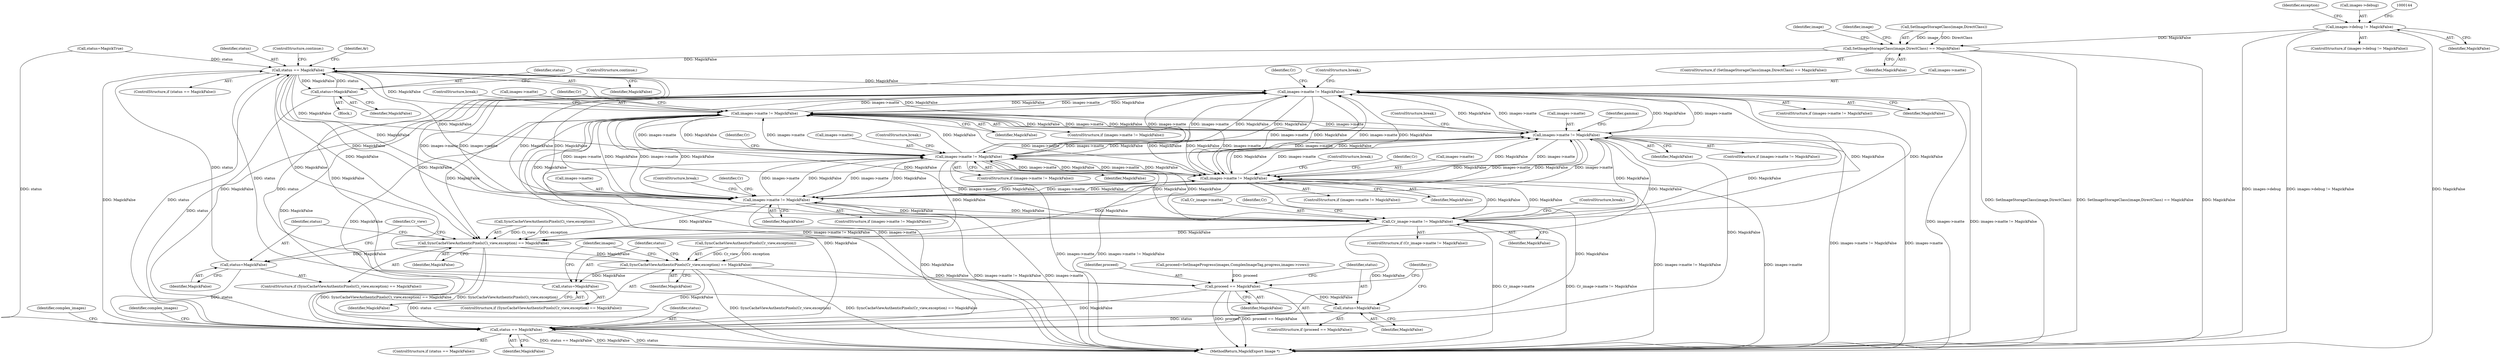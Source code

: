 digraph "0_ImageMagick6_19651f3db63fa1511ed83a348c4c82fa553f8d01_0@pointer" {
"1000138" [label="(Call,images->debug != MagickFalse)"];
"1000207" [label="(Call,SetImageStorageClass(image,DirectClass) == MagickFalse)"];
"1000394" [label="(Call,status == MagickFalse)"];
"1000501" [label="(Call,status=MagickFalse)"];
"1001725" [label="(Call,status == MagickFalse)"];
"1000591" [label="(Call,images->matte != MagickFalse)"];
"1000669" [label="(Call,images->matte != MagickFalse)"];
"1000913" [label="(Call,images->matte != MagickFalse)"];
"1001128" [label="(Call,images->matte != MagickFalse)"];
"1001333" [label="(Call,images->matte != MagickFalse)"];
"1001501" [label="(Call,images->matte != MagickFalse)"];
"1001613" [label="(Call,Cr_image->matte != MagickFalse)"];
"1001655" [label="(Call,SyncCacheViewAuthenticPixels(Ci_view,exception) == MagickFalse)"];
"1001660" [label="(Call,status=MagickFalse)"];
"1001664" [label="(Call,SyncCacheViewAuthenticPixels(Cr_view,exception) == MagickFalse)"];
"1001669" [label="(Call,status=MagickFalse)"];
"1001694" [label="(Call,proceed == MagickFalse)"];
"1001697" [label="(Call,status=MagickFalse)"];
"1000396" [label="(Identifier,MagickFalse)"];
"1000668" [label="(ControlStructure,if (images->matte != MagickFalse))"];
"1000500" [label="(Block,)"];
"1001656" [label="(Call,SyncCacheViewAuthenticPixels(Ci_view,exception))"];
"1000914" [label="(Call,images->matte)"];
"1000142" [label="(Identifier,MagickFalse)"];
"1001612" [label="(ControlStructure,if (Cr_image->matte != MagickFalse))"];
"1000591" [label="(Call,images->matte != MagickFalse)"];
"1001693" [label="(ControlStructure,if (proceed == MagickFalse))"];
"1001332" [label="(ControlStructure,if (images->matte != MagickFalse))"];
"1001614" [label="(Call,Cr_image->matte)"];
"1000370" [label="(Call,status=MagickTrue)"];
"1001659" [label="(Identifier,MagickFalse)"];
"1001694" [label="(Call,proceed == MagickFalse)"];
"1001684" [label="(Call,proceed=SetImageProgress(images,ComplexImageTag,progress,images->rows))"];
"1001621" [label="(Identifier,Cr)"];
"1000394" [label="(Call,status == MagickFalse)"];
"1001502" [label="(Call,images->matte)"];
"1001666" [label="(Identifier,Cr_view)"];
"1001669" [label="(Call,status=MagickFalse)"];
"1001671" [label="(Identifier,MagickFalse)"];
"1001617" [label="(Identifier,MagickFalse)"];
"1001727" [label="(Identifier,MagickFalse)"];
"1001724" [label="(ControlStructure,if (status == MagickFalse))"];
"1000690" [label="(ControlStructure,break;)"];
"1000393" [label="(ControlStructure,if (status == MagickFalse))"];
"1000920" [label="(Identifier,gamma)"];
"1001654" [label="(ControlStructure,if (SyncCacheViewAuthenticPixels(Ci_view,exception) == MagickFalse))"];
"1001337" [label="(Identifier,MagickFalse)"];
"1001729" [label="(Identifier,complex_images)"];
"1000502" [label="(Identifier,status)"];
"1001661" [label="(Identifier,status)"];
"1001698" [label="(Identifier,status)"];
"1001655" [label="(Call,SyncCacheViewAuthenticPixels(Ci_view,exception) == MagickFalse)"];
"1000669" [label="(Call,images->matte != MagickFalse)"];
"1001389" [label="(ControlStructure,break;)"];
"1000673" [label="(Identifier,MagickFalse)"];
"1001695" [label="(Identifier,proceed)"];
"1000670" [label="(Call,images->matte)"];
"1000913" [label="(Call,images->matte != MagickFalse)"];
"1001543" [label="(ControlStructure,break;)"];
"1001333" [label="(Call,images->matte != MagickFalse)"];
"1001500" [label="(ControlStructure,if (images->matte != MagickFalse))"];
"1000207" [label="(Call,SetImageStorageClass(image,DirectClass) == MagickFalse)"];
"1001662" [label="(Identifier,MagickFalse)"];
"1001129" [label="(Call,images->matte)"];
"1000214" [label="(Identifier,image)"];
"1000137" [label="(ControlStructure,if (images->debug != MagickFalse))"];
"1001127" [label="(ControlStructure,if (images->matte != MagickFalse))"];
"1001725" [label="(Call,status == MagickFalse)"];
"1001509" [label="(Identifier,Cr)"];
"1001179" [label="(ControlStructure,break;)"];
"1001641" [label="(ControlStructure,break;)"];
"1000501" [label="(Call,status=MagickFalse)"];
"1000503" [label="(Identifier,MagickFalse)"];
"1001660" [label="(Call,status=MagickFalse)"];
"1000154" [label="(Identifier,exception)"];
"1000138" [label="(Call,images->debug != MagickFalse)"];
"1000993" [label="(ControlStructure,break;)"];
"1001675" [label="(Identifier,images)"];
"1000504" [label="(ControlStructure,continue;)"];
"1001670" [label="(Identifier,status)"];
"1000395" [label="(Identifier,status)"];
"1001132" [label="(Identifier,MagickFalse)"];
"1000619" [label="(ControlStructure,break;)"];
"1001664" [label="(Call,SyncCacheViewAuthenticPixels(Cr_view,exception) == MagickFalse)"];
"1001501" [label="(Call,images->matte != MagickFalse)"];
"1000206" [label="(ControlStructure,if (SetImageStorageClass(image,DirectClass) == MagickFalse))"];
"1000397" [label="(ControlStructure,continue;)"];
"1001696" [label="(Identifier,MagickFalse)"];
"1001699" [label="(Identifier,MagickFalse)"];
"1000211" [label="(Identifier,MagickFalse)"];
"1001697" [label="(Call,status=MagickFalse)"];
"1001505" [label="(Identifier,MagickFalse)"];
"1001726" [label="(Identifier,status)"];
"1001613" [label="(Call,Cr_image->matte != MagickFalse)"];
"1001136" [label="(Identifier,Cr)"];
"1001128" [label="(Call,images->matte != MagickFalse)"];
"1000590" [label="(ControlStructure,if (images->matte != MagickFalse))"];
"1000399" [label="(Identifier,Ar)"];
"1000595" [label="(Identifier,MagickFalse)"];
"1000912" [label="(ControlStructure,if (images->matte != MagickFalse))"];
"1001733" [label="(Identifier,complex_images)"];
"1001665" [label="(Call,SyncCacheViewAuthenticPixels(Cr_view,exception))"];
"1001341" [label="(Identifier,Cr)"];
"1001663" [label="(ControlStructure,if (SyncCacheViewAuthenticPixels(Cr_view,exception) == MagickFalse))"];
"1001334" [label="(Call,images->matte)"];
"1000221" [label="(Identifier,image)"];
"1000917" [label="(Identifier,MagickFalse)"];
"1000139" [label="(Call,images->debug)"];
"1000677" [label="(Identifier,Cr)"];
"1001668" [label="(Identifier,MagickFalse)"];
"1000592" [label="(Call,images->matte)"];
"1000388" [label="(Identifier,y)"];
"1000599" [label="(Identifier,Cr)"];
"1001734" [label="(MethodReturn,MagickExport Image *)"];
"1000208" [label="(Call,SetImageStorageClass(image,DirectClass))"];
"1000138" -> "1000137"  [label="AST: "];
"1000138" -> "1000142"  [label="CFG: "];
"1000139" -> "1000138"  [label="AST: "];
"1000142" -> "1000138"  [label="AST: "];
"1000144" -> "1000138"  [label="CFG: "];
"1000154" -> "1000138"  [label="CFG: "];
"1000138" -> "1001734"  [label="DDG: MagickFalse"];
"1000138" -> "1001734"  [label="DDG: images->debug"];
"1000138" -> "1001734"  [label="DDG: images->debug != MagickFalse"];
"1000138" -> "1000207"  [label="DDG: MagickFalse"];
"1000207" -> "1000206"  [label="AST: "];
"1000207" -> "1000211"  [label="CFG: "];
"1000208" -> "1000207"  [label="AST: "];
"1000211" -> "1000207"  [label="AST: "];
"1000214" -> "1000207"  [label="CFG: "];
"1000221" -> "1000207"  [label="CFG: "];
"1000207" -> "1001734"  [label="DDG: SetImageStorageClass(image,DirectClass)"];
"1000207" -> "1001734"  [label="DDG: SetImageStorageClass(image,DirectClass) == MagickFalse"];
"1000207" -> "1001734"  [label="DDG: MagickFalse"];
"1000208" -> "1000207"  [label="DDG: image"];
"1000208" -> "1000207"  [label="DDG: DirectClass"];
"1000207" -> "1000394"  [label="DDG: MagickFalse"];
"1000207" -> "1001725"  [label="DDG: MagickFalse"];
"1000394" -> "1000393"  [label="AST: "];
"1000394" -> "1000396"  [label="CFG: "];
"1000395" -> "1000394"  [label="AST: "];
"1000396" -> "1000394"  [label="AST: "];
"1000397" -> "1000394"  [label="CFG: "];
"1000399" -> "1000394"  [label="CFG: "];
"1000501" -> "1000394"  [label="DDG: status"];
"1001660" -> "1000394"  [label="DDG: status"];
"1001669" -> "1000394"  [label="DDG: status"];
"1001697" -> "1000394"  [label="DDG: status"];
"1000370" -> "1000394"  [label="DDG: status"];
"1001664" -> "1000394"  [label="DDG: MagickFalse"];
"1001694" -> "1000394"  [label="DDG: MagickFalse"];
"1000394" -> "1000501"  [label="DDG: MagickFalse"];
"1000394" -> "1000591"  [label="DDG: MagickFalse"];
"1000394" -> "1000669"  [label="DDG: MagickFalse"];
"1000394" -> "1000913"  [label="DDG: MagickFalse"];
"1000394" -> "1001128"  [label="DDG: MagickFalse"];
"1000394" -> "1001333"  [label="DDG: MagickFalse"];
"1000394" -> "1001501"  [label="DDG: MagickFalse"];
"1000394" -> "1001613"  [label="DDG: MagickFalse"];
"1000394" -> "1001655"  [label="DDG: MagickFalse"];
"1000394" -> "1001725"  [label="DDG: status"];
"1000394" -> "1001725"  [label="DDG: MagickFalse"];
"1000501" -> "1000500"  [label="AST: "];
"1000501" -> "1000503"  [label="CFG: "];
"1000502" -> "1000501"  [label="AST: "];
"1000503" -> "1000501"  [label="AST: "];
"1000504" -> "1000501"  [label="CFG: "];
"1000501" -> "1001725"  [label="DDG: status"];
"1001725" -> "1001724"  [label="AST: "];
"1001725" -> "1001727"  [label="CFG: "];
"1001726" -> "1001725"  [label="AST: "];
"1001727" -> "1001725"  [label="AST: "];
"1001729" -> "1001725"  [label="CFG: "];
"1001733" -> "1001725"  [label="CFG: "];
"1001725" -> "1001734"  [label="DDG: status"];
"1001725" -> "1001734"  [label="DDG: status == MagickFalse"];
"1001725" -> "1001734"  [label="DDG: MagickFalse"];
"1001660" -> "1001725"  [label="DDG: status"];
"1001669" -> "1001725"  [label="DDG: status"];
"1001697" -> "1001725"  [label="DDG: status"];
"1000370" -> "1001725"  [label="DDG: status"];
"1001333" -> "1001725"  [label="DDG: MagickFalse"];
"1000591" -> "1001725"  [label="DDG: MagickFalse"];
"1001664" -> "1001725"  [label="DDG: MagickFalse"];
"1000669" -> "1001725"  [label="DDG: MagickFalse"];
"1000913" -> "1001725"  [label="DDG: MagickFalse"];
"1001694" -> "1001725"  [label="DDG: MagickFalse"];
"1001501" -> "1001725"  [label="DDG: MagickFalse"];
"1001613" -> "1001725"  [label="DDG: MagickFalse"];
"1001128" -> "1001725"  [label="DDG: MagickFalse"];
"1000591" -> "1000590"  [label="AST: "];
"1000591" -> "1000595"  [label="CFG: "];
"1000592" -> "1000591"  [label="AST: "];
"1000595" -> "1000591"  [label="AST: "];
"1000599" -> "1000591"  [label="CFG: "];
"1000619" -> "1000591"  [label="CFG: "];
"1000591" -> "1001734"  [label="DDG: images->matte"];
"1000591" -> "1001734"  [label="DDG: images->matte != MagickFalse"];
"1001128" -> "1000591"  [label="DDG: images->matte"];
"1001128" -> "1000591"  [label="DDG: MagickFalse"];
"1001501" -> "1000591"  [label="DDG: images->matte"];
"1001501" -> "1000591"  [label="DDG: MagickFalse"];
"1000669" -> "1000591"  [label="DDG: images->matte"];
"1000669" -> "1000591"  [label="DDG: MagickFalse"];
"1000913" -> "1000591"  [label="DDG: images->matte"];
"1000913" -> "1000591"  [label="DDG: MagickFalse"];
"1001333" -> "1000591"  [label="DDG: images->matte"];
"1001333" -> "1000591"  [label="DDG: MagickFalse"];
"1001613" -> "1000591"  [label="DDG: MagickFalse"];
"1000591" -> "1000669"  [label="DDG: images->matte"];
"1000591" -> "1000669"  [label="DDG: MagickFalse"];
"1000591" -> "1000913"  [label="DDG: images->matte"];
"1000591" -> "1000913"  [label="DDG: MagickFalse"];
"1000591" -> "1001128"  [label="DDG: images->matte"];
"1000591" -> "1001128"  [label="DDG: MagickFalse"];
"1000591" -> "1001333"  [label="DDG: images->matte"];
"1000591" -> "1001333"  [label="DDG: MagickFalse"];
"1000591" -> "1001501"  [label="DDG: images->matte"];
"1000591" -> "1001501"  [label="DDG: MagickFalse"];
"1000591" -> "1001613"  [label="DDG: MagickFalse"];
"1000591" -> "1001655"  [label="DDG: MagickFalse"];
"1000669" -> "1000668"  [label="AST: "];
"1000669" -> "1000673"  [label="CFG: "];
"1000670" -> "1000669"  [label="AST: "];
"1000673" -> "1000669"  [label="AST: "];
"1000677" -> "1000669"  [label="CFG: "];
"1000690" -> "1000669"  [label="CFG: "];
"1000669" -> "1001734"  [label="DDG: images->matte"];
"1000669" -> "1001734"  [label="DDG: images->matte != MagickFalse"];
"1001128" -> "1000669"  [label="DDG: images->matte"];
"1001128" -> "1000669"  [label="DDG: MagickFalse"];
"1001501" -> "1000669"  [label="DDG: images->matte"];
"1001501" -> "1000669"  [label="DDG: MagickFalse"];
"1000913" -> "1000669"  [label="DDG: images->matte"];
"1000913" -> "1000669"  [label="DDG: MagickFalse"];
"1001333" -> "1000669"  [label="DDG: images->matte"];
"1001333" -> "1000669"  [label="DDG: MagickFalse"];
"1001613" -> "1000669"  [label="DDG: MagickFalse"];
"1000669" -> "1000913"  [label="DDG: images->matte"];
"1000669" -> "1000913"  [label="DDG: MagickFalse"];
"1000669" -> "1001128"  [label="DDG: images->matte"];
"1000669" -> "1001128"  [label="DDG: MagickFalse"];
"1000669" -> "1001333"  [label="DDG: images->matte"];
"1000669" -> "1001333"  [label="DDG: MagickFalse"];
"1000669" -> "1001501"  [label="DDG: images->matte"];
"1000669" -> "1001501"  [label="DDG: MagickFalse"];
"1000669" -> "1001613"  [label="DDG: MagickFalse"];
"1000669" -> "1001655"  [label="DDG: MagickFalse"];
"1000913" -> "1000912"  [label="AST: "];
"1000913" -> "1000917"  [label="CFG: "];
"1000914" -> "1000913"  [label="AST: "];
"1000917" -> "1000913"  [label="AST: "];
"1000920" -> "1000913"  [label="CFG: "];
"1000993" -> "1000913"  [label="CFG: "];
"1000913" -> "1001734"  [label="DDG: images->matte"];
"1000913" -> "1001734"  [label="DDG: images->matte != MagickFalse"];
"1001128" -> "1000913"  [label="DDG: images->matte"];
"1001128" -> "1000913"  [label="DDG: MagickFalse"];
"1001501" -> "1000913"  [label="DDG: images->matte"];
"1001501" -> "1000913"  [label="DDG: MagickFalse"];
"1001333" -> "1000913"  [label="DDG: images->matte"];
"1001333" -> "1000913"  [label="DDG: MagickFalse"];
"1001613" -> "1000913"  [label="DDG: MagickFalse"];
"1000913" -> "1001128"  [label="DDG: images->matte"];
"1000913" -> "1001128"  [label="DDG: MagickFalse"];
"1000913" -> "1001333"  [label="DDG: images->matte"];
"1000913" -> "1001333"  [label="DDG: MagickFalse"];
"1000913" -> "1001501"  [label="DDG: images->matte"];
"1000913" -> "1001501"  [label="DDG: MagickFalse"];
"1000913" -> "1001613"  [label="DDG: MagickFalse"];
"1000913" -> "1001655"  [label="DDG: MagickFalse"];
"1001128" -> "1001127"  [label="AST: "];
"1001128" -> "1001132"  [label="CFG: "];
"1001129" -> "1001128"  [label="AST: "];
"1001132" -> "1001128"  [label="AST: "];
"1001136" -> "1001128"  [label="CFG: "];
"1001179" -> "1001128"  [label="CFG: "];
"1001128" -> "1001734"  [label="DDG: images->matte"];
"1001128" -> "1001734"  [label="DDG: images->matte != MagickFalse"];
"1001501" -> "1001128"  [label="DDG: images->matte"];
"1001501" -> "1001128"  [label="DDG: MagickFalse"];
"1001333" -> "1001128"  [label="DDG: images->matte"];
"1001333" -> "1001128"  [label="DDG: MagickFalse"];
"1001613" -> "1001128"  [label="DDG: MagickFalse"];
"1001128" -> "1001333"  [label="DDG: images->matte"];
"1001128" -> "1001333"  [label="DDG: MagickFalse"];
"1001128" -> "1001501"  [label="DDG: images->matte"];
"1001128" -> "1001501"  [label="DDG: MagickFalse"];
"1001128" -> "1001613"  [label="DDG: MagickFalse"];
"1001128" -> "1001655"  [label="DDG: MagickFalse"];
"1001333" -> "1001332"  [label="AST: "];
"1001333" -> "1001337"  [label="CFG: "];
"1001334" -> "1001333"  [label="AST: "];
"1001337" -> "1001333"  [label="AST: "];
"1001341" -> "1001333"  [label="CFG: "];
"1001389" -> "1001333"  [label="CFG: "];
"1001333" -> "1001734"  [label="DDG: images->matte != MagickFalse"];
"1001333" -> "1001734"  [label="DDG: images->matte"];
"1001501" -> "1001333"  [label="DDG: images->matte"];
"1001501" -> "1001333"  [label="DDG: MagickFalse"];
"1001613" -> "1001333"  [label="DDG: MagickFalse"];
"1001333" -> "1001501"  [label="DDG: images->matte"];
"1001333" -> "1001501"  [label="DDG: MagickFalse"];
"1001333" -> "1001613"  [label="DDG: MagickFalse"];
"1001333" -> "1001655"  [label="DDG: MagickFalse"];
"1001501" -> "1001500"  [label="AST: "];
"1001501" -> "1001505"  [label="CFG: "];
"1001502" -> "1001501"  [label="AST: "];
"1001505" -> "1001501"  [label="AST: "];
"1001509" -> "1001501"  [label="CFG: "];
"1001543" -> "1001501"  [label="CFG: "];
"1001501" -> "1001734"  [label="DDG: images->matte"];
"1001501" -> "1001734"  [label="DDG: images->matte != MagickFalse"];
"1001613" -> "1001501"  [label="DDG: MagickFalse"];
"1001501" -> "1001613"  [label="DDG: MagickFalse"];
"1001501" -> "1001655"  [label="DDG: MagickFalse"];
"1001613" -> "1001612"  [label="AST: "];
"1001613" -> "1001617"  [label="CFG: "];
"1001614" -> "1001613"  [label="AST: "];
"1001617" -> "1001613"  [label="AST: "];
"1001621" -> "1001613"  [label="CFG: "];
"1001641" -> "1001613"  [label="CFG: "];
"1001613" -> "1001734"  [label="DDG: Cr_image->matte"];
"1001613" -> "1001734"  [label="DDG: Cr_image->matte != MagickFalse"];
"1001613" -> "1001655"  [label="DDG: MagickFalse"];
"1001655" -> "1001654"  [label="AST: "];
"1001655" -> "1001659"  [label="CFG: "];
"1001656" -> "1001655"  [label="AST: "];
"1001659" -> "1001655"  [label="AST: "];
"1001661" -> "1001655"  [label="CFG: "];
"1001666" -> "1001655"  [label="CFG: "];
"1001655" -> "1001734"  [label="DDG: SyncCacheViewAuthenticPixels(Ci_view,exception)"];
"1001655" -> "1001734"  [label="DDG: SyncCacheViewAuthenticPixels(Ci_view,exception) == MagickFalse"];
"1001656" -> "1001655"  [label="DDG: Ci_view"];
"1001656" -> "1001655"  [label="DDG: exception"];
"1001655" -> "1001660"  [label="DDG: MagickFalse"];
"1001655" -> "1001664"  [label="DDG: MagickFalse"];
"1001660" -> "1001654"  [label="AST: "];
"1001660" -> "1001662"  [label="CFG: "];
"1001661" -> "1001660"  [label="AST: "];
"1001662" -> "1001660"  [label="AST: "];
"1001666" -> "1001660"  [label="CFG: "];
"1001664" -> "1001663"  [label="AST: "];
"1001664" -> "1001668"  [label="CFG: "];
"1001665" -> "1001664"  [label="AST: "];
"1001668" -> "1001664"  [label="AST: "];
"1001670" -> "1001664"  [label="CFG: "];
"1001675" -> "1001664"  [label="CFG: "];
"1001664" -> "1001734"  [label="DDG: SyncCacheViewAuthenticPixels(Cr_view,exception)"];
"1001664" -> "1001734"  [label="DDG: SyncCacheViewAuthenticPixels(Cr_view,exception) == MagickFalse"];
"1001665" -> "1001664"  [label="DDG: Cr_view"];
"1001665" -> "1001664"  [label="DDG: exception"];
"1001664" -> "1001669"  [label="DDG: MagickFalse"];
"1001664" -> "1001694"  [label="DDG: MagickFalse"];
"1001669" -> "1001663"  [label="AST: "];
"1001669" -> "1001671"  [label="CFG: "];
"1001670" -> "1001669"  [label="AST: "];
"1001671" -> "1001669"  [label="AST: "];
"1001675" -> "1001669"  [label="CFG: "];
"1001694" -> "1001693"  [label="AST: "];
"1001694" -> "1001696"  [label="CFG: "];
"1001695" -> "1001694"  [label="AST: "];
"1001696" -> "1001694"  [label="AST: "];
"1001698" -> "1001694"  [label="CFG: "];
"1000388" -> "1001694"  [label="CFG: "];
"1001694" -> "1001734"  [label="DDG: proceed"];
"1001694" -> "1001734"  [label="DDG: proceed == MagickFalse"];
"1001684" -> "1001694"  [label="DDG: proceed"];
"1001694" -> "1001697"  [label="DDG: MagickFalse"];
"1001697" -> "1001693"  [label="AST: "];
"1001697" -> "1001699"  [label="CFG: "];
"1001698" -> "1001697"  [label="AST: "];
"1001699" -> "1001697"  [label="AST: "];
"1000388" -> "1001697"  [label="CFG: "];
}
